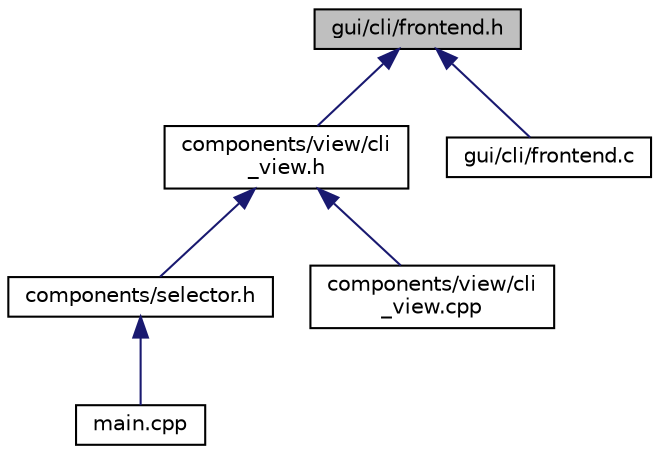 digraph "gui/cli/frontend.h"
{
 // LATEX_PDF_SIZE
  edge [fontname="Helvetica",fontsize="10",labelfontname="Helvetica",labelfontsize="10"];
  node [fontname="Helvetica",fontsize="10",shape=record];
  Node1 [label="gui/cli/frontend.h",height=0.2,width=0.4,color="black", fillcolor="grey75", style="filled", fontcolor="black",tooltip="Заголовочныый файл библиотеки отрисовки интерфейса."];
  Node1 -> Node2 [dir="back",color="midnightblue",fontsize="10",style="solid",fontname="Helvetica"];
  Node2 [label="components/view/cli\l_view.h",height=0.2,width=0.4,color="black", fillcolor="white", style="filled",URL="$cli__view_8h.html",tooltip="Заголовочный файл класса CliView."];
  Node2 -> Node3 [dir="back",color="midnightblue",fontsize="10",style="solid",fontname="Helvetica"];
  Node3 [label="components/selector.h",height=0.2,width=0.4,color="black", fillcolor="white", style="filled",URL="$selector_8h_source.html",tooltip=" "];
  Node3 -> Node4 [dir="back",color="midnightblue",fontsize="10",style="solid",fontname="Helvetica"];
  Node4 [label="main.cpp",height=0.2,width=0.4,color="black", fillcolor="white", style="filled",URL="$main_8cpp.html",tooltip="Основной файл, запускающий программу."];
  Node2 -> Node5 [dir="back",color="midnightblue",fontsize="10",style="solid",fontname="Helvetica"];
  Node5 [label="components/view/cli\l_view.cpp",height=0.2,width=0.4,color="black", fillcolor="white", style="filled",URL="$cli__view_8cpp.html",tooltip="Файл с методами класса CliView."];
  Node1 -> Node6 [dir="back",color="midnightblue",fontsize="10",style="solid",fontname="Helvetica"];
  Node6 [label="gui/cli/frontend.c",height=0.2,width=0.4,color="black", fillcolor="white", style="filled",URL="$frontend_8c.html",tooltip="Функции отрисовки интерфейса в окне консоли."];
}

